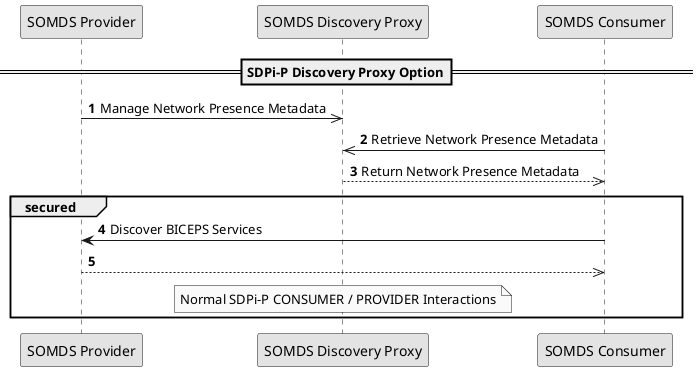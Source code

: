 @startuml

skinparam monochrome true
autonumber


!global $str_somds_provider = "SOMDS Provider"
!global $str_somds_discovery_proxy = "SOMDS Discovery Proxy"
!global $str_somds_consumer = "SOMDS Consumer"

participant "$str_somds_provider" as somds_provider
participant "$str_somds_discovery_proxy" as somds_discovery_proxy
participant "$str_somds_consumer" as somds_consumer

==SDPi-P Discovery Proxy Option==

somds_provider ->> somds_discovery_proxy: Manage Network Presence Metadata

somds_consumer ->> somds_discovery_proxy: Retrieve Network Presence Metadata
somds_discovery_proxy  -->> somds_consumer: Return Network Presence Metadata

group secured
    somds_consumer -> somds_provider: Discover BICEPS Services
    somds_provider -->> somds_consumer

    note over somds_discovery_proxy:  Normal SDPi-P CONSUMER / PROVIDER Interactions
end

@enduml